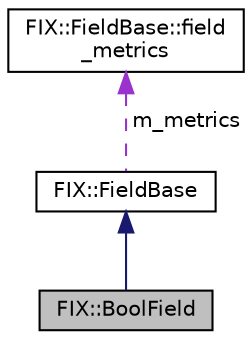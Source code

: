 digraph "FIX::BoolField"
{
  edge [fontname="Helvetica",fontsize="10",labelfontname="Helvetica",labelfontsize="10"];
  node [fontname="Helvetica",fontsize="10",shape=record];
  Node2 [label="FIX::BoolField",height=0.2,width=0.4,color="black", fillcolor="grey75", style="filled", fontcolor="black"];
  Node3 -> Node2 [dir="back",color="midnightblue",fontsize="10",style="solid",fontname="Helvetica"];
  Node3 [label="FIX::FieldBase",height=0.2,width=0.4,color="black", fillcolor="white", style="filled",URL="$class_f_i_x_1_1_field_base.html",tooltip="Base representation of all Field classes. "];
  Node4 -> Node3 [dir="back",color="darkorchid3",fontsize="10",style="dashed",label=" m_metrics" ,fontname="Helvetica"];
  Node4 [label="FIX::FieldBase::field\l_metrics",height=0.2,width=0.4,color="black", fillcolor="white", style="filled",URL="$class_f_i_x_1_1_field_base_1_1field__metrics.html",tooltip="Class used to store field metrics like total length and checksum. "];
}
